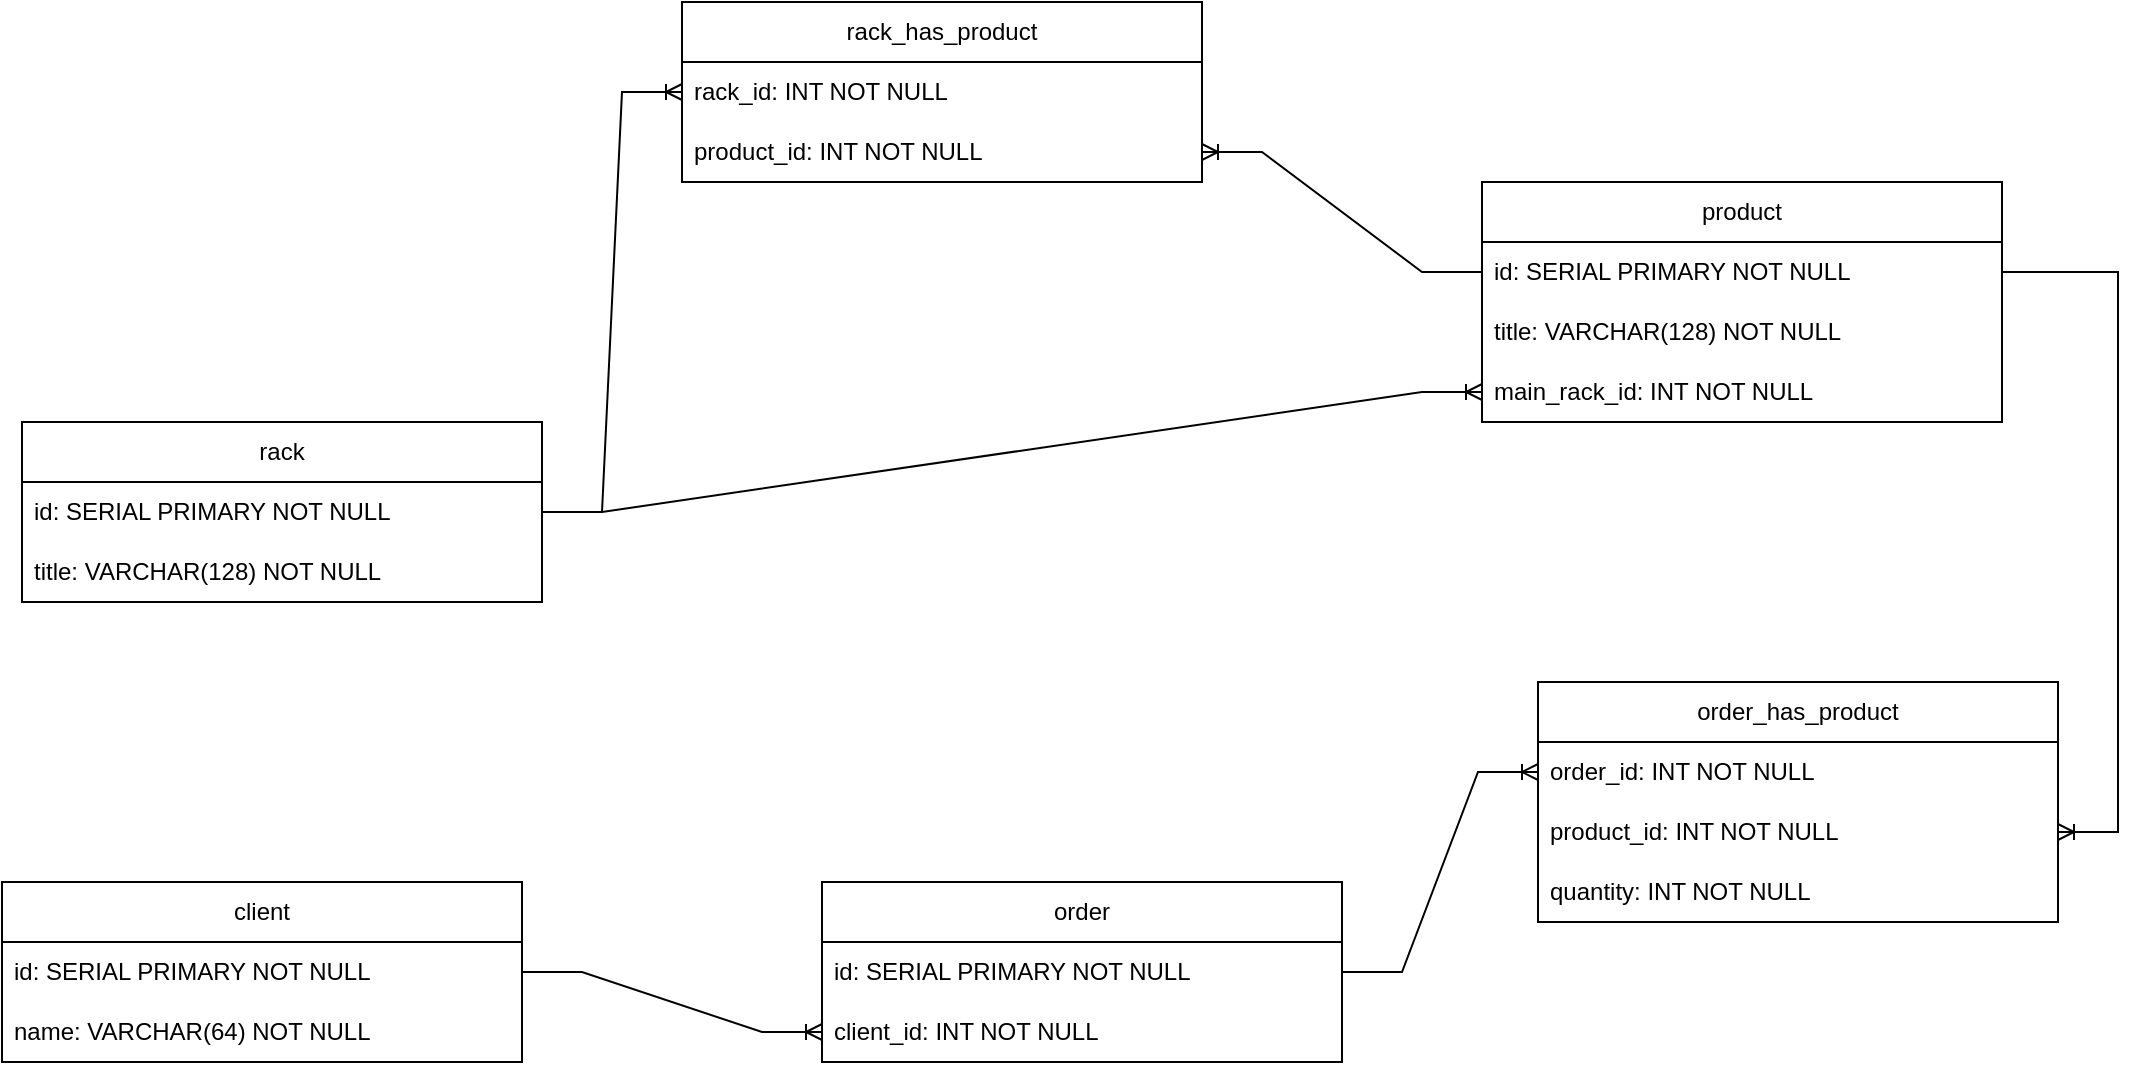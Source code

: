 <mxfile version="24.0.4" type="device">
  <diagram name="Страница — 1" id="wOpbduq3PeS3nukpr9e1">
    <mxGraphModel dx="2415" dy="1038" grid="1" gridSize="10" guides="1" tooltips="1" connect="1" arrows="1" fold="1" page="1" pageScale="1" pageWidth="827" pageHeight="1169" math="0" shadow="0">
      <root>
        <mxCell id="0" />
        <mxCell id="1" parent="0" />
        <mxCell id="dV33YKk3yYhc73rVrLF8-1" value="product" style="swimlane;fontStyle=0;childLayout=stackLayout;horizontal=1;startSize=30;horizontalStack=0;resizeParent=1;resizeParentMax=0;resizeLast=0;collapsible=1;marginBottom=0;whiteSpace=wrap;html=1;" parent="1" vertex="1">
          <mxGeometry x="400" y="110" width="260" height="120" as="geometry" />
        </mxCell>
        <mxCell id="dV33YKk3yYhc73rVrLF8-2" value="id: SERIAL PRIMARY NOT NULL" style="text;strokeColor=none;fillColor=none;align=left;verticalAlign=middle;spacingLeft=4;spacingRight=4;overflow=hidden;points=[[0,0.5],[1,0.5]];portConstraint=eastwest;rotatable=0;whiteSpace=wrap;html=1;" parent="dV33YKk3yYhc73rVrLF8-1" vertex="1">
          <mxGeometry y="30" width="260" height="30" as="geometry" />
        </mxCell>
        <mxCell id="dV33YKk3yYhc73rVrLF8-3" value="title: VARCHAR(128) NOT NULL&amp;nbsp;&amp;nbsp;" style="text;strokeColor=none;fillColor=none;align=left;verticalAlign=middle;spacingLeft=4;spacingRight=4;overflow=hidden;points=[[0,0.5],[1,0.5]];portConstraint=eastwest;rotatable=0;whiteSpace=wrap;html=1;" parent="dV33YKk3yYhc73rVrLF8-1" vertex="1">
          <mxGeometry y="60" width="260" height="30" as="geometry" />
        </mxCell>
        <mxCell id="dV33YKk3yYhc73rVrLF8-8" value="main_rack_id: INT NOT NULL&amp;nbsp;&amp;nbsp;" style="text;strokeColor=none;fillColor=none;align=left;verticalAlign=middle;spacingLeft=4;spacingRight=4;overflow=hidden;points=[[0,0.5],[1,0.5]];portConstraint=eastwest;rotatable=0;whiteSpace=wrap;html=1;" parent="dV33YKk3yYhc73rVrLF8-1" vertex="1">
          <mxGeometry y="90" width="260" height="30" as="geometry" />
        </mxCell>
        <mxCell id="dV33YKk3yYhc73rVrLF8-5" value="rack" style="swimlane;fontStyle=0;childLayout=stackLayout;horizontal=1;startSize=30;horizontalStack=0;resizeParent=1;resizeParentMax=0;resizeLast=0;collapsible=1;marginBottom=0;whiteSpace=wrap;html=1;" parent="1" vertex="1">
          <mxGeometry x="-330" y="230" width="260" height="90" as="geometry" />
        </mxCell>
        <mxCell id="dV33YKk3yYhc73rVrLF8-6" value="id: SERIAL PRIMARY NOT NULL" style="text;strokeColor=none;fillColor=none;align=left;verticalAlign=middle;spacingLeft=4;spacingRight=4;overflow=hidden;points=[[0,0.5],[1,0.5]];portConstraint=eastwest;rotatable=0;whiteSpace=wrap;html=1;" parent="dV33YKk3yYhc73rVrLF8-5" vertex="1">
          <mxGeometry y="30" width="260" height="30" as="geometry" />
        </mxCell>
        <mxCell id="dV33YKk3yYhc73rVrLF8-7" value="title: VARCHAR(128) NOT NULL&amp;nbsp;&amp;nbsp;" style="text;strokeColor=none;fillColor=none;align=left;verticalAlign=middle;spacingLeft=4;spacingRight=4;overflow=hidden;points=[[0,0.5],[1,0.5]];portConstraint=eastwest;rotatable=0;whiteSpace=wrap;html=1;" parent="dV33YKk3yYhc73rVrLF8-5" vertex="1">
          <mxGeometry y="60" width="260" height="30" as="geometry" />
        </mxCell>
        <mxCell id="dV33YKk3yYhc73rVrLF8-9" value="" style="edgeStyle=entityRelationEdgeStyle;fontSize=12;html=1;endArrow=ERoneToMany;rounded=0;entryX=0;entryY=0.5;entryDx=0;entryDy=0;" parent="1" source="dV33YKk3yYhc73rVrLF8-6" target="dV33YKk3yYhc73rVrLF8-8" edge="1">
          <mxGeometry width="100" height="100" relative="1" as="geometry">
            <mxPoint x="420" y="430" as="sourcePoint" />
            <mxPoint x="520" y="330" as="targetPoint" />
          </mxGeometry>
        </mxCell>
        <mxCell id="dV33YKk3yYhc73rVrLF8-10" value="rack_has_product" style="swimlane;fontStyle=0;childLayout=stackLayout;horizontal=1;startSize=30;horizontalStack=0;resizeParent=1;resizeParentMax=0;resizeLast=0;collapsible=1;marginBottom=0;whiteSpace=wrap;html=1;" parent="1" vertex="1">
          <mxGeometry y="20" width="260" height="90" as="geometry" />
        </mxCell>
        <mxCell id="dV33YKk3yYhc73rVrLF8-11" value="rack_id: INT NOT NULL" style="text;strokeColor=none;fillColor=none;align=left;verticalAlign=middle;spacingLeft=4;spacingRight=4;overflow=hidden;points=[[0,0.5],[1,0.5]];portConstraint=eastwest;rotatable=0;whiteSpace=wrap;html=1;" parent="dV33YKk3yYhc73rVrLF8-10" vertex="1">
          <mxGeometry y="30" width="260" height="30" as="geometry" />
        </mxCell>
        <mxCell id="dV33YKk3yYhc73rVrLF8-12" value="product_id: INT NOT NULL&amp;nbsp;&amp;nbsp;" style="text;strokeColor=none;fillColor=none;align=left;verticalAlign=middle;spacingLeft=4;spacingRight=4;overflow=hidden;points=[[0,0.5],[1,0.5]];portConstraint=eastwest;rotatable=0;whiteSpace=wrap;html=1;" parent="dV33YKk3yYhc73rVrLF8-10" vertex="1">
          <mxGeometry y="60" width="260" height="30" as="geometry" />
        </mxCell>
        <mxCell id="dV33YKk3yYhc73rVrLF8-13" value="" style="edgeStyle=entityRelationEdgeStyle;fontSize=12;html=1;endArrow=ERoneToMany;rounded=0;" parent="1" source="dV33YKk3yYhc73rVrLF8-6" target="dV33YKk3yYhc73rVrLF8-11" edge="1">
          <mxGeometry width="100" height="100" relative="1" as="geometry">
            <mxPoint x="-20" y="305" as="sourcePoint" />
            <mxPoint x="410" y="225" as="targetPoint" />
          </mxGeometry>
        </mxCell>
        <mxCell id="dV33YKk3yYhc73rVrLF8-14" value="" style="edgeStyle=entityRelationEdgeStyle;fontSize=12;html=1;endArrow=ERoneToMany;rounded=0;" parent="1" source="dV33YKk3yYhc73rVrLF8-2" target="dV33YKk3yYhc73rVrLF8-12" edge="1">
          <mxGeometry width="100" height="100" relative="1" as="geometry">
            <mxPoint x="110" y="380" as="sourcePoint" />
            <mxPoint x="310" y="180" as="targetPoint" />
          </mxGeometry>
        </mxCell>
        <mxCell id="dV33YKk3yYhc73rVrLF8-15" value="order" style="swimlane;fontStyle=0;childLayout=stackLayout;horizontal=1;startSize=30;horizontalStack=0;resizeParent=1;resizeParentMax=0;resizeLast=0;collapsible=1;marginBottom=0;whiteSpace=wrap;html=1;" parent="1" vertex="1">
          <mxGeometry x="70" y="460" width="260" height="90" as="geometry" />
        </mxCell>
        <mxCell id="dV33YKk3yYhc73rVrLF8-16" value="id: SERIAL PRIMARY NOT NULL" style="text;strokeColor=none;fillColor=none;align=left;verticalAlign=middle;spacingLeft=4;spacingRight=4;overflow=hidden;points=[[0,0.5],[1,0.5]];portConstraint=eastwest;rotatable=0;whiteSpace=wrap;html=1;" parent="dV33YKk3yYhc73rVrLF8-15" vertex="1">
          <mxGeometry y="30" width="260" height="30" as="geometry" />
        </mxCell>
        <mxCell id="yEjdCY0NwRETA_IwQepq-1" value="client_id: INT NOT NULL" style="text;strokeColor=none;fillColor=none;align=left;verticalAlign=middle;spacingLeft=4;spacingRight=4;overflow=hidden;points=[[0,0.5],[1,0.5]];portConstraint=eastwest;rotatable=0;whiteSpace=wrap;html=1;" vertex="1" parent="dV33YKk3yYhc73rVrLF8-15">
          <mxGeometry y="60" width="260" height="30" as="geometry" />
        </mxCell>
        <mxCell id="dV33YKk3yYhc73rVrLF8-18" value="order_has_product" style="swimlane;fontStyle=0;childLayout=stackLayout;horizontal=1;startSize=30;horizontalStack=0;resizeParent=1;resizeParentMax=0;resizeLast=0;collapsible=1;marginBottom=0;whiteSpace=wrap;html=1;" parent="1" vertex="1">
          <mxGeometry x="428" y="360" width="260" height="120" as="geometry" />
        </mxCell>
        <mxCell id="dV33YKk3yYhc73rVrLF8-19" value="order_id: INT NOT NULL" style="text;strokeColor=none;fillColor=none;align=left;verticalAlign=middle;spacingLeft=4;spacingRight=4;overflow=hidden;points=[[0,0.5],[1,0.5]];portConstraint=eastwest;rotatable=0;whiteSpace=wrap;html=1;" parent="dV33YKk3yYhc73rVrLF8-18" vertex="1">
          <mxGeometry y="30" width="260" height="30" as="geometry" />
        </mxCell>
        <mxCell id="dV33YKk3yYhc73rVrLF8-20" value="product_id: INT NOT NULL&amp;nbsp;&amp;nbsp;" style="text;strokeColor=none;fillColor=none;align=left;verticalAlign=middle;spacingLeft=4;spacingRight=4;overflow=hidden;points=[[0,0.5],[1,0.5]];portConstraint=eastwest;rotatable=0;whiteSpace=wrap;html=1;" parent="dV33YKk3yYhc73rVrLF8-18" vertex="1">
          <mxGeometry y="60" width="260" height="30" as="geometry" />
        </mxCell>
        <mxCell id="dV33YKk3yYhc73rVrLF8-23" value="quantity: INT NOT NULL&amp;nbsp;&amp;nbsp;" style="text;strokeColor=none;fillColor=none;align=left;verticalAlign=middle;spacingLeft=4;spacingRight=4;overflow=hidden;points=[[0,0.5],[1,0.5]];portConstraint=eastwest;rotatable=0;whiteSpace=wrap;html=1;" parent="dV33YKk3yYhc73rVrLF8-18" vertex="1">
          <mxGeometry y="90" width="260" height="30" as="geometry" />
        </mxCell>
        <mxCell id="dV33YKk3yYhc73rVrLF8-21" value="" style="edgeStyle=entityRelationEdgeStyle;fontSize=12;html=1;endArrow=ERoneToMany;rounded=0;" parent="1" source="dV33YKk3yYhc73rVrLF8-16" target="dV33YKk3yYhc73rVrLF8-19" edge="1">
          <mxGeometry width="100" height="100" relative="1" as="geometry">
            <mxPoint x="-60" y="285" as="sourcePoint" />
            <mxPoint x="410" y="225" as="targetPoint" />
          </mxGeometry>
        </mxCell>
        <mxCell id="dV33YKk3yYhc73rVrLF8-22" value="" style="edgeStyle=entityRelationEdgeStyle;fontSize=12;html=1;endArrow=ERoneToMany;rounded=0;" parent="1" source="dV33YKk3yYhc73rVrLF8-2" target="dV33YKk3yYhc73rVrLF8-20" edge="1">
          <mxGeometry width="100" height="100" relative="1" as="geometry">
            <mxPoint x="340" y="515" as="sourcePoint" />
            <mxPoint x="740" y="260" as="targetPoint" />
          </mxGeometry>
        </mxCell>
        <mxCell id="yEjdCY0NwRETA_IwQepq-2" value="client" style="swimlane;fontStyle=0;childLayout=stackLayout;horizontal=1;startSize=30;horizontalStack=0;resizeParent=1;resizeParentMax=0;resizeLast=0;collapsible=1;marginBottom=0;whiteSpace=wrap;html=1;" vertex="1" parent="1">
          <mxGeometry x="-340" y="460" width="260" height="90" as="geometry" />
        </mxCell>
        <mxCell id="yEjdCY0NwRETA_IwQepq-3" value="id: SERIAL PRIMARY NOT NULL" style="text;strokeColor=none;fillColor=none;align=left;verticalAlign=middle;spacingLeft=4;spacingRight=4;overflow=hidden;points=[[0,0.5],[1,0.5]];portConstraint=eastwest;rotatable=0;whiteSpace=wrap;html=1;" vertex="1" parent="yEjdCY0NwRETA_IwQepq-2">
          <mxGeometry y="30" width="260" height="30" as="geometry" />
        </mxCell>
        <mxCell id="yEjdCY0NwRETA_IwQepq-4" value="name: VARCHAR(64) NOT NULL" style="text;strokeColor=none;fillColor=none;align=left;verticalAlign=middle;spacingLeft=4;spacingRight=4;overflow=hidden;points=[[0,0.5],[1,0.5]];portConstraint=eastwest;rotatable=0;whiteSpace=wrap;html=1;" vertex="1" parent="yEjdCY0NwRETA_IwQepq-2">
          <mxGeometry y="60" width="260" height="30" as="geometry" />
        </mxCell>
        <mxCell id="yEjdCY0NwRETA_IwQepq-5" value="" style="edgeStyle=entityRelationEdgeStyle;fontSize=12;html=1;endArrow=ERoneToMany;rounded=0;" edge="1" parent="1" source="yEjdCY0NwRETA_IwQepq-3" target="yEjdCY0NwRETA_IwQepq-1">
          <mxGeometry width="100" height="100" relative="1" as="geometry">
            <mxPoint x="340" y="515" as="sourcePoint" />
            <mxPoint x="438" y="415" as="targetPoint" />
          </mxGeometry>
        </mxCell>
      </root>
    </mxGraphModel>
  </diagram>
</mxfile>
